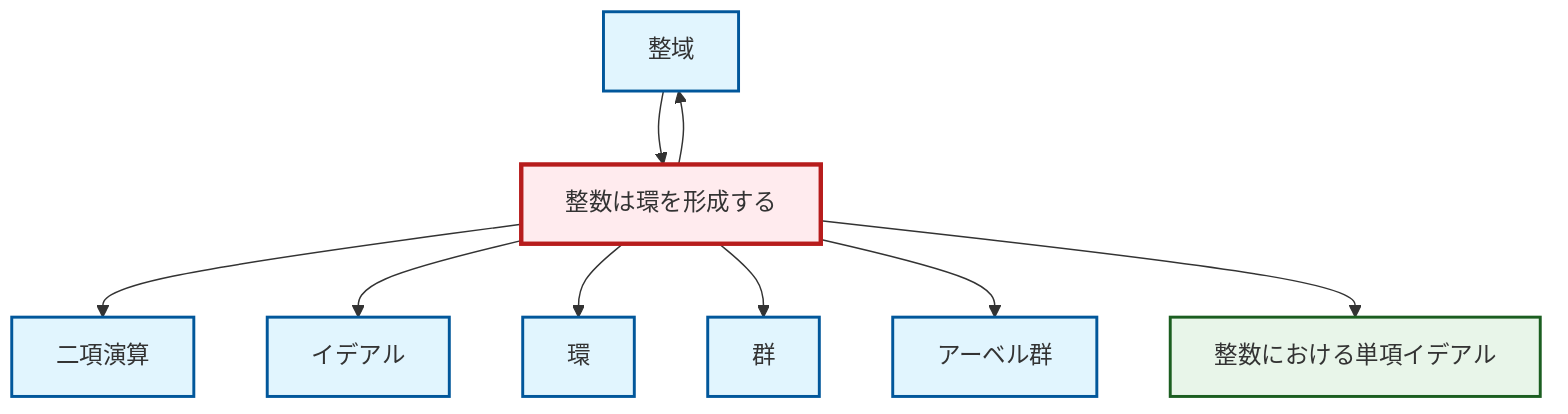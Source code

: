 graph TD
    classDef definition fill:#e1f5fe,stroke:#01579b,stroke-width:2px
    classDef theorem fill:#f3e5f5,stroke:#4a148c,stroke-width:2px
    classDef axiom fill:#fff3e0,stroke:#e65100,stroke-width:2px
    classDef example fill:#e8f5e9,stroke:#1b5e20,stroke-width:2px
    classDef current fill:#ffebee,stroke:#b71c1c,stroke-width:3px
    def-binary-operation["二項演算"]:::definition
    def-integral-domain["整域"]:::definition
    ex-principal-ideal["整数における単項イデアル"]:::example
    def-group["群"]:::definition
    def-abelian-group["アーベル群"]:::definition
    def-ring["環"]:::definition
    ex-integers-ring["整数は環を形成する"]:::example
    def-ideal["イデアル"]:::definition
    ex-integers-ring --> def-binary-operation
    ex-integers-ring --> def-ideal
    ex-integers-ring --> def-ring
    ex-integers-ring --> def-group
    ex-integers-ring --> def-integral-domain
    ex-integers-ring --> def-abelian-group
    def-integral-domain --> ex-integers-ring
    ex-integers-ring --> ex-principal-ideal
    class ex-integers-ring current